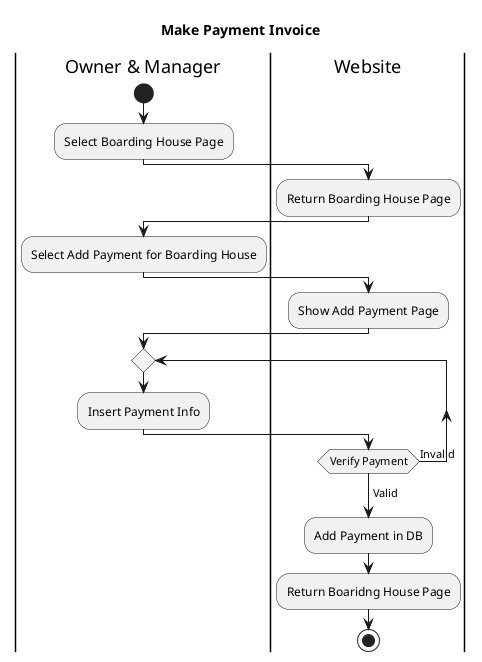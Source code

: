 @startuml
title Make Payment Invoice
|Owner & Manager|
start
:Select Boarding House Page;
|Website|
:Return Boarding House Page;
|Owner & Manager|
:Select Add Payment for Boarding House;
|Website|
:Show Add Payment Page;
|Owner & Manager|
repeat
:Insert Payment Info;
|Website|
repeat while (Verify Payment) is (Invalid)
        ->Valid;
    :Add Payment in DB;
    :Return Boaridng House Page;
stop
@enduml